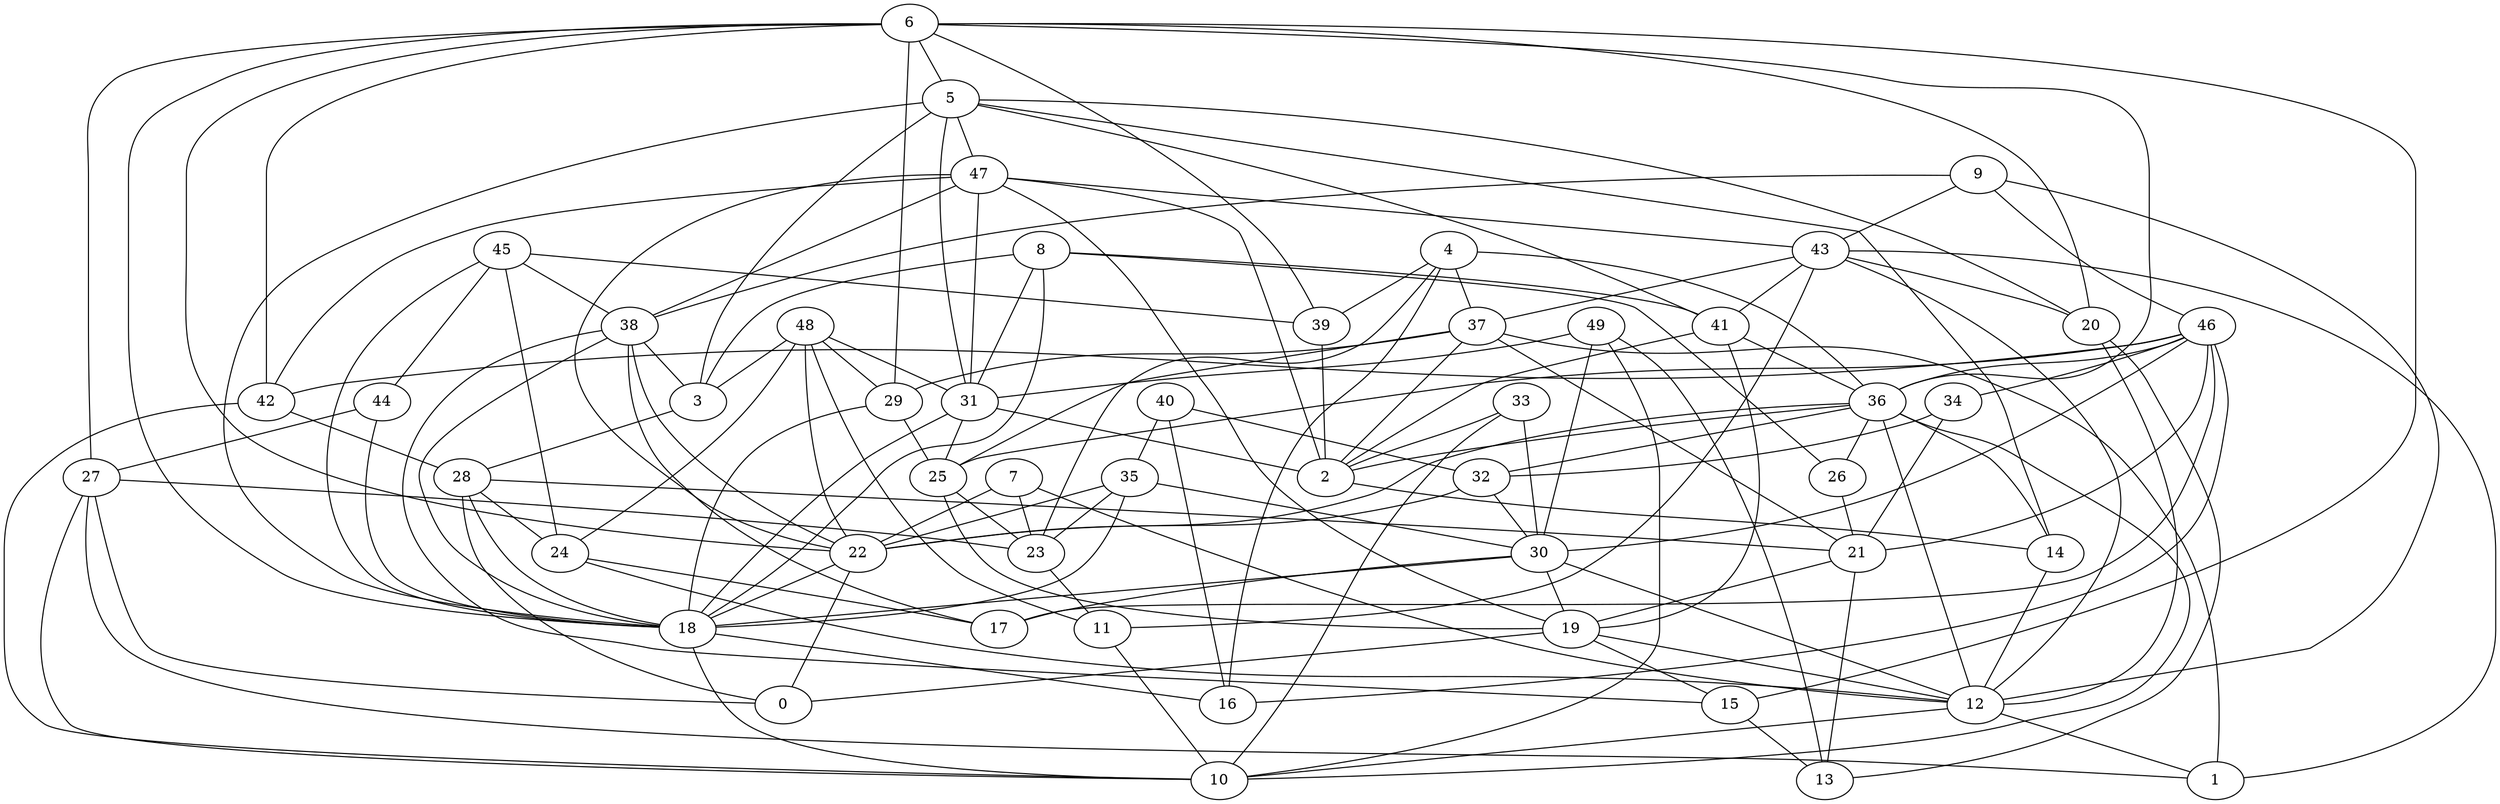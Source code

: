 digraph GG_graph {

subgraph G_graph {
edge [color = black]
"4" -> "37" [dir = none]
"4" -> "39" [dir = none]
"4" -> "36" [dir = none]
"32" -> "22" [dir = none]
"32" -> "30" [dir = none]
"26" -> "21" [dir = none]
"37" -> "25" [dir = none]
"37" -> "2" [dir = none]
"37" -> "1" [dir = none]
"36" -> "14" [dir = none]
"36" -> "22" [dir = none]
"36" -> "12" [dir = none]
"36" -> "32" [dir = none]
"36" -> "26" [dir = none]
"36" -> "10" [dir = none]
"22" -> "0" [dir = none]
"28" -> "21" [dir = none]
"41" -> "36" [dir = none]
"41" -> "19" [dir = none]
"41" -> "2" [dir = none]
"34" -> "21" [dir = none]
"34" -> "32" [dir = none]
"5" -> "18" [dir = none]
"5" -> "3" [dir = none]
"5" -> "20" [dir = none]
"5" -> "14" [dir = none]
"19" -> "12" [dir = none]
"19" -> "0" [dir = none]
"19" -> "15" [dir = none]
"7" -> "12" [dir = none]
"7" -> "22" [dir = none]
"18" -> "16" [dir = none]
"18" -> "10" [dir = none]
"48" -> "3" [dir = none]
"48" -> "22" [dir = none]
"48" -> "31" [dir = none]
"48" -> "11" [dir = none]
"48" -> "24" [dir = none]
"29" -> "18" [dir = none]
"15" -> "13" [dir = none]
"46" -> "30" [dir = none]
"46" -> "16" [dir = none]
"46" -> "17" [dir = none]
"46" -> "25" [dir = none]
"46" -> "21" [dir = none]
"40" -> "32" [dir = none]
"40" -> "35" [dir = none]
"8" -> "18" [dir = none]
"8" -> "31" [dir = none]
"38" -> "15" [dir = none]
"38" -> "22" [dir = none]
"38" -> "3" [dir = none]
"38" -> "17" [dir = none]
"24" -> "12" [dir = none]
"31" -> "2" [dir = none]
"31" -> "18" [dir = none]
"9" -> "12" [dir = none]
"9" -> "46" [dir = none]
"9" -> "43" [dir = none]
"42" -> "28" [dir = none]
"49" -> "13" [dir = none]
"49" -> "30" [dir = none]
"43" -> "37" [dir = none]
"43" -> "12" [dir = none]
"33" -> "2" [dir = none]
"33" -> "10" [dir = none]
"27" -> "23" [dir = none]
"27" -> "0" [dir = none]
"27" -> "10" [dir = none]
"35" -> "18" [dir = none]
"35" -> "30" [dir = none]
"35" -> "23" [dir = none]
"47" -> "19" [dir = none]
"47" -> "22" [dir = none]
"47" -> "31" [dir = none]
"21" -> "13" [dir = none]
"21" -> "19" [dir = none]
"23" -> "11" [dir = none]
"20" -> "12" [dir = none]
"20" -> "13" [dir = none]
"12" -> "1" [dir = none]
"44" -> "18" [dir = none]
"6" -> "39" [dir = none]
"6" -> "36" [dir = none]
"6" -> "22" [dir = none]
"6" -> "18" [dir = none]
"6" -> "5" [dir = none]
"6" -> "29" [dir = none]
"6" -> "15" [dir = none]
"6" -> "42" [dir = none]
"30" -> "17" [dir = none]
"30" -> "18" [dir = none]
"30" -> "19" [dir = none]
"30" -> "12" [dir = none]
"3" -> "28" [dir = none]
"45" -> "44" [dir = none]
"45" -> "24" [dir = none]
"45" -> "18" [dir = none]
"22" -> "18" [dir = none]
"42" -> "10" [dir = none]
"46" -> "42" [dir = none]
"27" -> "1" [dir = none]
"29" -> "25" [dir = none]
"49" -> "31" [dir = none]
"47" -> "42" [dir = none]
"8" -> "26" [dir = none]
"28" -> "24" [dir = none]
"43" -> "20" [dir = none]
"14" -> "12" [dir = none]
"47" -> "38" [dir = none]
"4" -> "16" [dir = none]
"46" -> "36" [dir = none]
"43" -> "11" [dir = none]
"47" -> "2" [dir = none]
"2" -> "14" [dir = none]
"45" -> "39" [dir = none]
"5" -> "41" [dir = none]
"40" -> "16" [dir = none]
"25" -> "19" [dir = none]
"43" -> "1" [dir = none]
"11" -> "10" [dir = none]
"12" -> "10" [dir = none]
"24" -> "17" [dir = none]
"7" -> "23" [dir = none]
"48" -> "29" [dir = none]
"6" -> "20" [dir = none]
"38" -> "18" [dir = none]
"36" -> "2" [dir = none]
"8" -> "3" [dir = none]
"8" -> "41" [dir = none]
"31" -> "25" [dir = none]
"47" -> "43" [dir = none]
"37" -> "29" [dir = none]
"5" -> "47" [dir = none]
"28" -> "0" [dir = none]
"43" -> "41" [dir = none]
"9" -> "38" [dir = none]
"49" -> "10" [dir = none]
"35" -> "22" [dir = none]
"28" -> "18" [dir = none]
"37" -> "21" [dir = none]
"46" -> "34" [dir = none]
"25" -> "23" [dir = none]
"4" -> "23" [dir = none]
"5" -> "31" [dir = none]
"44" -> "27" [dir = none]
"33" -> "30" [dir = none]
"6" -> "27" [dir = none]
"39" -> "2" [dir = none]
"45" -> "38" [dir = none]
}

}
